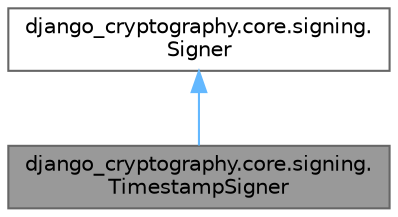 digraph "django_cryptography.core.signing.TimestampSigner"
{
 // LATEX_PDF_SIZE
  bgcolor="transparent";
  edge [fontname=Helvetica,fontsize=10,labelfontname=Helvetica,labelfontsize=10];
  node [fontname=Helvetica,fontsize=10,shape=box,height=0.2,width=0.4];
  Node1 [id="Node000001",label="django_cryptography.core.signing.\lTimestampSigner",height=0.2,width=0.4,color="gray40", fillcolor="grey60", style="filled", fontcolor="black",tooltip=" "];
  Node2 -> Node1 [id="edge1_Node000001_Node000002",dir="back",color="steelblue1",style="solid",tooltip=" "];
  Node2 [id="Node000002",label="django_cryptography.core.signing.\lSigner",height=0.2,width=0.4,color="gray40", fillcolor="white", style="filled",URL="$classdjango__cryptography_1_1core_1_1signing_1_1_signer.html",tooltip=" "];
}
